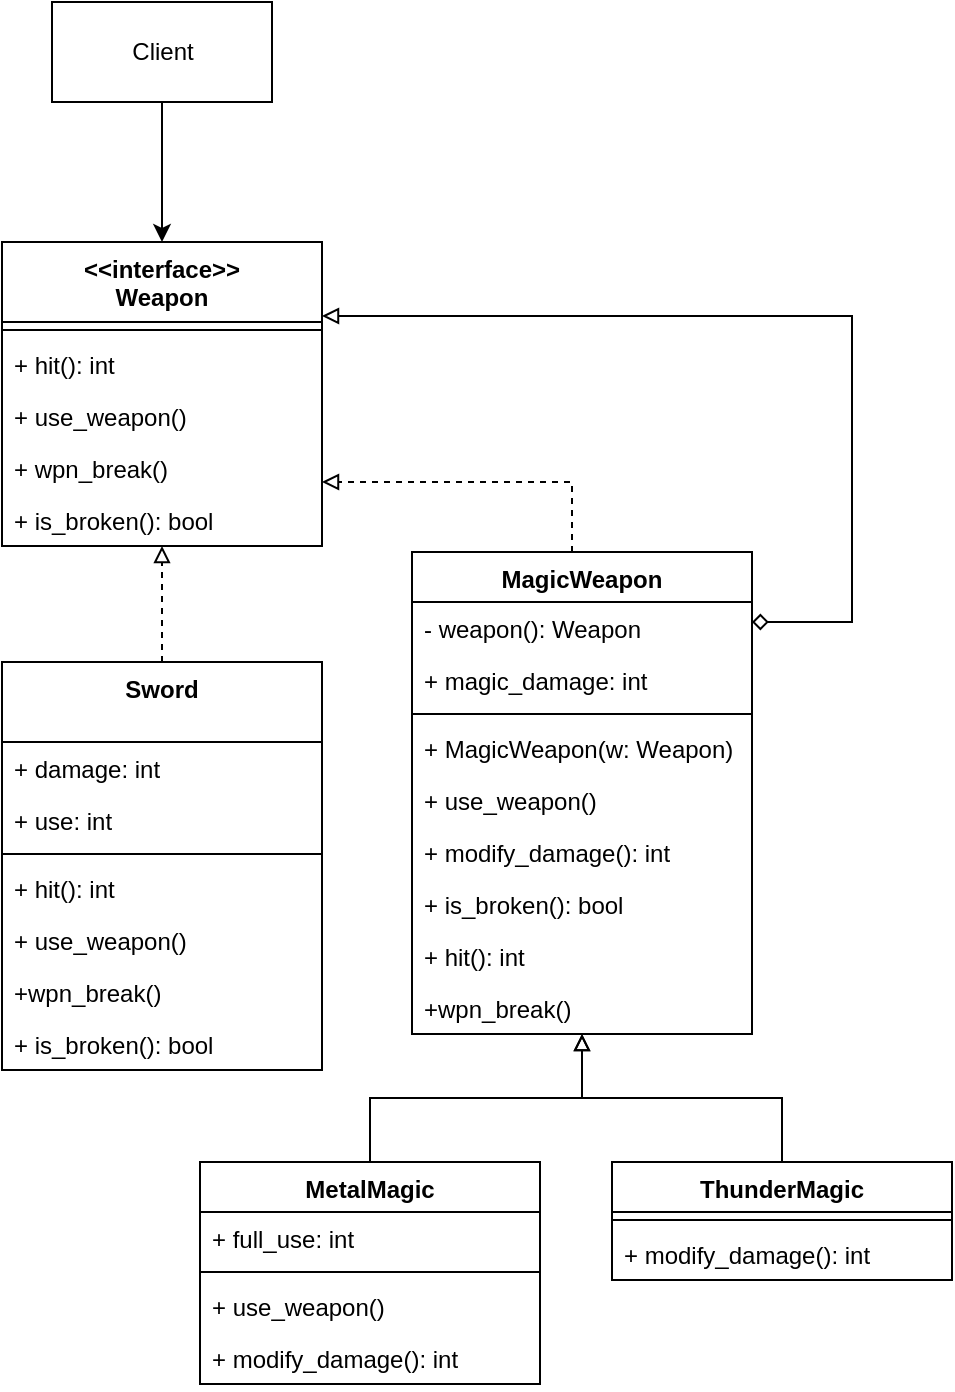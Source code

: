 <mxfile version="15.5.9" type="device"><diagram id="Fm5fOkS4FiNoWp4rFr21" name="Page-1"><mxGraphModel dx="780" dy="792" grid="1" gridSize="10" guides="1" tooltips="1" connect="1" arrows="1" fold="1" page="1" pageScale="1" pageWidth="827" pageHeight="1169" math="0" shadow="0"><root><mxCell id="0"/><mxCell id="1" parent="0"/><mxCell id="tE2tyPe_xJcKm6pxIxya-8" style="edgeStyle=orthogonalEdgeStyle;rounded=0;orthogonalLoop=1;jettySize=auto;html=1;" edge="1" parent="1" source="tE2tyPe_xJcKm6pxIxya-2" target="tE2tyPe_xJcKm6pxIxya-4"><mxGeometry relative="1" as="geometry"/></mxCell><mxCell id="tE2tyPe_xJcKm6pxIxya-2" value="Client" style="html=1;" vertex="1" parent="1"><mxGeometry x="170" y="310" width="110" height="50" as="geometry"/></mxCell><mxCell id="tE2tyPe_xJcKm6pxIxya-4" value="&lt;&lt;interface&gt;&gt;&#10;Weapon" style="swimlane;fontStyle=1;align=center;verticalAlign=top;childLayout=stackLayout;horizontal=1;startSize=40;horizontalStack=0;resizeParent=1;resizeParentMax=0;resizeLast=0;collapsible=1;marginBottom=0;" vertex="1" parent="1"><mxGeometry x="145" y="430" width="160" height="152" as="geometry"/></mxCell><mxCell id="tE2tyPe_xJcKm6pxIxya-6" value="" style="line;strokeWidth=1;fillColor=none;align=left;verticalAlign=middle;spacingTop=-1;spacingLeft=3;spacingRight=3;rotatable=0;labelPosition=right;points=[];portConstraint=eastwest;" vertex="1" parent="tE2tyPe_xJcKm6pxIxya-4"><mxGeometry y="40" width="160" height="8" as="geometry"/></mxCell><mxCell id="tE2tyPe_xJcKm6pxIxya-7" value="+ hit(): int" style="text;strokeColor=none;fillColor=none;align=left;verticalAlign=top;spacingLeft=4;spacingRight=4;overflow=hidden;rotatable=0;points=[[0,0.5],[1,0.5]];portConstraint=eastwest;" vertex="1" parent="tE2tyPe_xJcKm6pxIxya-4"><mxGeometry y="48" width="160" height="26" as="geometry"/></mxCell><mxCell id="tE2tyPe_xJcKm6pxIxya-38" value="+ use_weapon()" style="text;strokeColor=none;fillColor=none;align=left;verticalAlign=top;spacingLeft=4;spacingRight=4;overflow=hidden;rotatable=0;points=[[0,0.5],[1,0.5]];portConstraint=eastwest;" vertex="1" parent="tE2tyPe_xJcKm6pxIxya-4"><mxGeometry y="74" width="160" height="26" as="geometry"/></mxCell><mxCell id="tE2tyPe_xJcKm6pxIxya-27" value="+ wpn_break()" style="text;strokeColor=none;fillColor=none;align=left;verticalAlign=top;spacingLeft=4;spacingRight=4;overflow=hidden;rotatable=0;points=[[0,0.5],[1,0.5]];portConstraint=eastwest;" vertex="1" parent="tE2tyPe_xJcKm6pxIxya-4"><mxGeometry y="100" width="160" height="26" as="geometry"/></mxCell><mxCell id="tE2tyPe_xJcKm6pxIxya-39" value="+ is_broken(): bool" style="text;strokeColor=none;fillColor=none;align=left;verticalAlign=top;spacingLeft=4;spacingRight=4;overflow=hidden;rotatable=0;points=[[0,0.5],[1,0.5]];portConstraint=eastwest;" vertex="1" parent="tE2tyPe_xJcKm6pxIxya-4"><mxGeometry y="126" width="160" height="26" as="geometry"/></mxCell><mxCell id="tE2tyPe_xJcKm6pxIxya-12" style="edgeStyle=orthogonalEdgeStyle;rounded=0;orthogonalLoop=1;jettySize=auto;html=1;endArrow=block;endFill=0;dashed=1;" edge="1" parent="1" source="tE2tyPe_xJcKm6pxIxya-9" target="tE2tyPe_xJcKm6pxIxya-4"><mxGeometry relative="1" as="geometry"/></mxCell><mxCell id="tE2tyPe_xJcKm6pxIxya-9" value="Sword" style="swimlane;fontStyle=1;align=center;verticalAlign=top;childLayout=stackLayout;horizontal=1;startSize=40;horizontalStack=0;resizeParent=1;resizeParentMax=0;resizeLast=0;collapsible=1;marginBottom=0;" vertex="1" parent="1"><mxGeometry x="145" y="640" width="160" height="204" as="geometry"/></mxCell><mxCell id="tE2tyPe_xJcKm6pxIxya-26" value="+ damage: int" style="text;strokeColor=none;fillColor=none;align=left;verticalAlign=top;spacingLeft=4;spacingRight=4;overflow=hidden;rotatable=0;points=[[0,0.5],[1,0.5]];portConstraint=eastwest;" vertex="1" parent="tE2tyPe_xJcKm6pxIxya-9"><mxGeometry y="40" width="160" height="26" as="geometry"/></mxCell><mxCell id="tE2tyPe_xJcKm6pxIxya-31" value="+ use: int" style="text;strokeColor=none;fillColor=none;align=left;verticalAlign=top;spacingLeft=4;spacingRight=4;overflow=hidden;rotatable=0;points=[[0,0.5],[1,0.5]];portConstraint=eastwest;" vertex="1" parent="tE2tyPe_xJcKm6pxIxya-9"><mxGeometry y="66" width="160" height="26" as="geometry"/></mxCell><mxCell id="tE2tyPe_xJcKm6pxIxya-10" value="" style="line;strokeWidth=1;fillColor=none;align=left;verticalAlign=middle;spacingTop=-1;spacingLeft=3;spacingRight=3;rotatable=0;labelPosition=right;points=[];portConstraint=eastwest;" vertex="1" parent="tE2tyPe_xJcKm6pxIxya-9"><mxGeometry y="92" width="160" height="8" as="geometry"/></mxCell><mxCell id="tE2tyPe_xJcKm6pxIxya-28" value="+ hit(): int" style="text;strokeColor=none;fillColor=none;align=left;verticalAlign=top;spacingLeft=4;spacingRight=4;overflow=hidden;rotatable=0;points=[[0,0.5],[1,0.5]];portConstraint=eastwest;" vertex="1" parent="tE2tyPe_xJcKm6pxIxya-9"><mxGeometry y="100" width="160" height="26" as="geometry"/></mxCell><mxCell id="tE2tyPe_xJcKm6pxIxya-40" value="+ use_weapon()" style="text;strokeColor=none;fillColor=none;align=left;verticalAlign=top;spacingLeft=4;spacingRight=4;overflow=hidden;rotatable=0;points=[[0,0.5],[1,0.5]];portConstraint=eastwest;" vertex="1" parent="tE2tyPe_xJcKm6pxIxya-9"><mxGeometry y="126" width="160" height="26" as="geometry"/></mxCell><mxCell id="tE2tyPe_xJcKm6pxIxya-33" value="+wpn_break()" style="text;strokeColor=none;fillColor=none;align=left;verticalAlign=top;spacingLeft=4;spacingRight=4;overflow=hidden;rotatable=0;points=[[0,0.5],[1,0.5]];portConstraint=eastwest;" vertex="1" parent="tE2tyPe_xJcKm6pxIxya-9"><mxGeometry y="152" width="160" height="26" as="geometry"/></mxCell><mxCell id="tE2tyPe_xJcKm6pxIxya-41" value="+ is_broken(): bool" style="text;strokeColor=none;fillColor=none;align=left;verticalAlign=top;spacingLeft=4;spacingRight=4;overflow=hidden;rotatable=0;points=[[0,0.5],[1,0.5]];portConstraint=eastwest;" vertex="1" parent="tE2tyPe_xJcKm6pxIxya-9"><mxGeometry y="178" width="160" height="26" as="geometry"/></mxCell><mxCell id="tE2tyPe_xJcKm6pxIxya-16" style="edgeStyle=orthogonalEdgeStyle;rounded=0;orthogonalLoop=1;jettySize=auto;html=1;dashed=1;endArrow=block;endFill=0;" edge="1" parent="1" source="tE2tyPe_xJcKm6pxIxya-13" target="tE2tyPe_xJcKm6pxIxya-4"><mxGeometry relative="1" as="geometry"><Array as="points"><mxPoint x="430" y="550"/><mxPoint x="225" y="550"/></Array></mxGeometry></mxCell><mxCell id="tE2tyPe_xJcKm6pxIxya-25" style="edgeStyle=orthogonalEdgeStyle;rounded=0;orthogonalLoop=1;jettySize=auto;html=1;fontColor=none;endArrow=block;endFill=0;startArrow=diamond;startFill=0;" edge="1" parent="1" source="tE2tyPe_xJcKm6pxIxya-13" target="tE2tyPe_xJcKm6pxIxya-4"><mxGeometry relative="1" as="geometry"><Array as="points"><mxPoint x="570" y="620"/><mxPoint x="570" y="467"/></Array></mxGeometry></mxCell><mxCell id="tE2tyPe_xJcKm6pxIxya-13" value="MagicWeapon" style="swimlane;fontStyle=1;align=center;verticalAlign=top;childLayout=stackLayout;horizontal=1;startSize=25;horizontalStack=0;resizeParent=1;resizeParentMax=0;resizeLast=0;collapsible=1;marginBottom=0;" vertex="1" parent="1"><mxGeometry x="350" y="585" width="170" height="241" as="geometry"/></mxCell><mxCell id="tE2tyPe_xJcKm6pxIxya-17" value="- weapon(): Weapon" style="text;strokeColor=none;fillColor=none;align=left;verticalAlign=top;spacingLeft=4;spacingRight=4;overflow=hidden;rotatable=0;points=[[0,0.5],[1,0.5]];portConstraint=eastwest;" vertex="1" parent="tE2tyPe_xJcKm6pxIxya-13"><mxGeometry y="25" width="170" height="26" as="geometry"/></mxCell><mxCell id="tE2tyPe_xJcKm6pxIxya-37" value="+ magic_damage: int" style="text;strokeColor=none;fillColor=none;align=left;verticalAlign=top;spacingLeft=4;spacingRight=4;overflow=hidden;rotatable=0;points=[[0,0.5],[1,0.5]];portConstraint=eastwest;" vertex="1" parent="tE2tyPe_xJcKm6pxIxya-13"><mxGeometry y="51" width="170" height="26" as="geometry"/></mxCell><mxCell id="tE2tyPe_xJcKm6pxIxya-14" value="" style="line;strokeWidth=1;fillColor=none;align=left;verticalAlign=middle;spacingTop=-1;spacingLeft=3;spacingRight=3;rotatable=0;labelPosition=right;points=[];portConstraint=eastwest;" vertex="1" parent="tE2tyPe_xJcKm6pxIxya-13"><mxGeometry y="77" width="170" height="8" as="geometry"/></mxCell><mxCell id="tE2tyPe_xJcKm6pxIxya-18" value="+ MagicWeapon(w: Weapon)" style="text;strokeColor=none;fillColor=none;align=left;verticalAlign=top;spacingLeft=4;spacingRight=4;overflow=hidden;rotatable=0;points=[[0,0.5],[1,0.5]];portConstraint=eastwest;" vertex="1" parent="tE2tyPe_xJcKm6pxIxya-13"><mxGeometry y="85" width="170" height="26" as="geometry"/></mxCell><mxCell id="tE2tyPe_xJcKm6pxIxya-42" value="+ use_weapon()" style="text;strokeColor=none;fillColor=none;align=left;verticalAlign=top;spacingLeft=4;spacingRight=4;overflow=hidden;rotatable=0;points=[[0,0.5],[1,0.5]];portConstraint=eastwest;" vertex="1" parent="tE2tyPe_xJcKm6pxIxya-13"><mxGeometry y="111" width="170" height="26" as="geometry"/></mxCell><mxCell id="tE2tyPe_xJcKm6pxIxya-44" value="+ modify_damage(): int" style="text;strokeColor=none;fillColor=none;align=left;verticalAlign=top;spacingLeft=4;spacingRight=4;overflow=hidden;rotatable=0;points=[[0,0.5],[1,0.5]];portConstraint=eastwest;" vertex="1" parent="tE2tyPe_xJcKm6pxIxya-13"><mxGeometry y="137" width="170" height="26" as="geometry"/></mxCell><mxCell id="tE2tyPe_xJcKm6pxIxya-43" value="+ is_broken(): bool" style="text;strokeColor=none;fillColor=none;align=left;verticalAlign=top;spacingLeft=4;spacingRight=4;overflow=hidden;rotatable=0;points=[[0,0.5],[1,0.5]];portConstraint=eastwest;" vertex="1" parent="tE2tyPe_xJcKm6pxIxya-13"><mxGeometry y="163" width="170" height="26" as="geometry"/></mxCell><mxCell id="tE2tyPe_xJcKm6pxIxya-29" value="+ hit(): int" style="text;strokeColor=none;fillColor=none;align=left;verticalAlign=top;spacingLeft=4;spacingRight=4;overflow=hidden;rotatable=0;points=[[0,0.5],[1,0.5]];portConstraint=eastwest;" vertex="1" parent="tE2tyPe_xJcKm6pxIxya-13"><mxGeometry y="189" width="170" height="26" as="geometry"/></mxCell><mxCell id="tE2tyPe_xJcKm6pxIxya-34" value="+wpn_break()" style="text;strokeColor=none;fillColor=none;align=left;verticalAlign=top;spacingLeft=4;spacingRight=4;overflow=hidden;rotatable=0;points=[[0,0.5],[1,0.5]];portConstraint=eastwest;" vertex="1" parent="tE2tyPe_xJcKm6pxIxya-13"><mxGeometry y="215" width="170" height="26" as="geometry"/></mxCell><mxCell id="tE2tyPe_xJcKm6pxIxya-24" style="edgeStyle=orthogonalEdgeStyle;rounded=0;orthogonalLoop=1;jettySize=auto;html=1;fontColor=none;endArrow=block;endFill=0;" edge="1" parent="1" source="tE2tyPe_xJcKm6pxIxya-19" target="tE2tyPe_xJcKm6pxIxya-13"><mxGeometry relative="1" as="geometry"/></mxCell><mxCell id="tE2tyPe_xJcKm6pxIxya-19" value="MetalMagic" style="swimlane;fontStyle=1;align=center;verticalAlign=top;childLayout=stackLayout;horizontal=1;startSize=25;horizontalStack=0;resizeParent=1;resizeParentMax=0;resizeLast=0;collapsible=1;marginBottom=0;" vertex="1" parent="1"><mxGeometry x="244" y="890" width="170" height="111" as="geometry"/></mxCell><mxCell id="tE2tyPe_xJcKm6pxIxya-36" value="+ full_use: int" style="text;strokeColor=none;fillColor=none;align=left;verticalAlign=top;spacingLeft=4;spacingRight=4;overflow=hidden;rotatable=0;points=[[0,0.5],[1,0.5]];portConstraint=eastwest;" vertex="1" parent="tE2tyPe_xJcKm6pxIxya-19"><mxGeometry y="25" width="170" height="26" as="geometry"/></mxCell><mxCell id="tE2tyPe_xJcKm6pxIxya-21" value="" style="line;strokeWidth=1;fillColor=none;align=left;verticalAlign=middle;spacingTop=-1;spacingLeft=3;spacingRight=3;rotatable=0;labelPosition=right;points=[];portConstraint=eastwest;" vertex="1" parent="tE2tyPe_xJcKm6pxIxya-19"><mxGeometry y="51" width="170" height="8" as="geometry"/></mxCell><mxCell id="tE2tyPe_xJcKm6pxIxya-47" value="+ use_weapon()" style="text;strokeColor=none;fillColor=none;align=left;verticalAlign=top;spacingLeft=4;spacingRight=4;overflow=hidden;rotatable=0;points=[[0,0.5],[1,0.5]];portConstraint=eastwest;" vertex="1" parent="tE2tyPe_xJcKm6pxIxya-19"><mxGeometry y="59" width="170" height="26" as="geometry"/></mxCell><mxCell id="tE2tyPe_xJcKm6pxIxya-45" value="+ modify_damage(): int" style="text;strokeColor=none;fillColor=none;align=left;verticalAlign=top;spacingLeft=4;spacingRight=4;overflow=hidden;rotatable=0;points=[[0,0.5],[1,0.5]];portConstraint=eastwest;" vertex="1" parent="tE2tyPe_xJcKm6pxIxya-19"><mxGeometry y="85" width="170" height="26" as="geometry"/></mxCell><mxCell id="tE2tyPe_xJcKm6pxIxya-53" style="edgeStyle=orthogonalEdgeStyle;rounded=0;orthogonalLoop=1;jettySize=auto;html=1;fontColor=none;startArrow=none;startFill=0;endArrow=block;endFill=0;" edge="1" parent="1" source="tE2tyPe_xJcKm6pxIxya-48" target="tE2tyPe_xJcKm6pxIxya-13"><mxGeometry relative="1" as="geometry"/></mxCell><mxCell id="tE2tyPe_xJcKm6pxIxya-48" value="ThunderMagic" style="swimlane;fontStyle=1;align=center;verticalAlign=top;childLayout=stackLayout;horizontal=1;startSize=25;horizontalStack=0;resizeParent=1;resizeParentMax=0;resizeLast=0;collapsible=1;marginBottom=0;" vertex="1" parent="1"><mxGeometry x="450" y="890" width="170" height="59" as="geometry"/></mxCell><mxCell id="tE2tyPe_xJcKm6pxIxya-50" value="" style="line;strokeWidth=1;fillColor=none;align=left;verticalAlign=middle;spacingTop=-1;spacingLeft=3;spacingRight=3;rotatable=0;labelPosition=right;points=[];portConstraint=eastwest;" vertex="1" parent="tE2tyPe_xJcKm6pxIxya-48"><mxGeometry y="25" width="170" height="8" as="geometry"/></mxCell><mxCell id="tE2tyPe_xJcKm6pxIxya-52" value="+ modify_damage(): int" style="text;strokeColor=none;fillColor=none;align=left;verticalAlign=top;spacingLeft=4;spacingRight=4;overflow=hidden;rotatable=0;points=[[0,0.5],[1,0.5]];portConstraint=eastwest;" vertex="1" parent="tE2tyPe_xJcKm6pxIxya-48"><mxGeometry y="33" width="170" height="26" as="geometry"/></mxCell></root></mxGraphModel></diagram></mxfile>